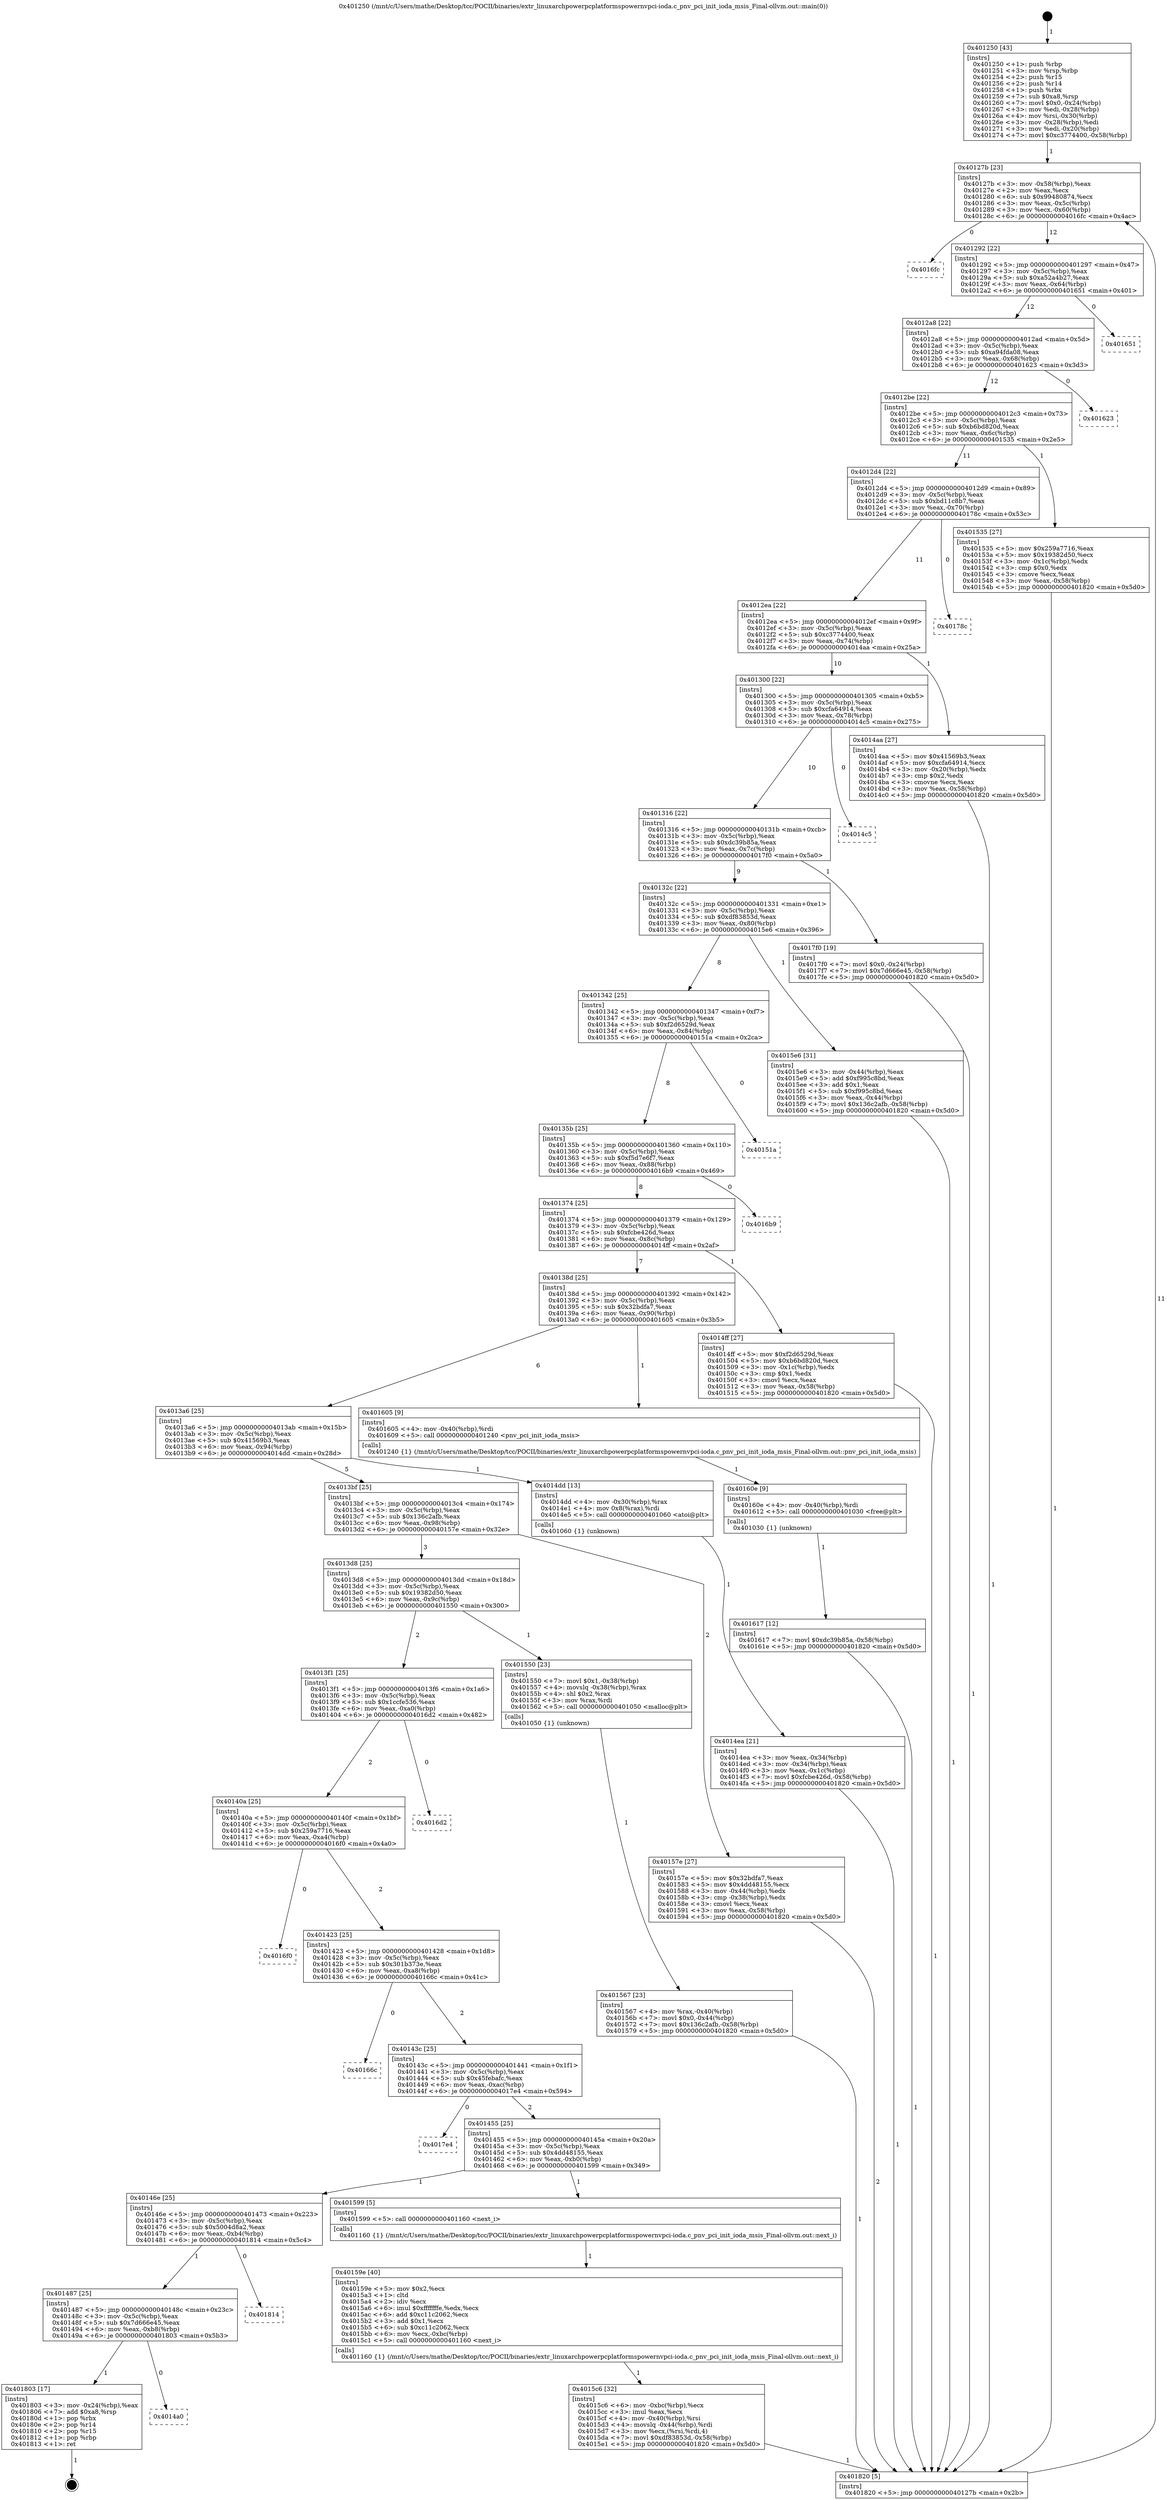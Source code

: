 digraph "0x401250" {
  label = "0x401250 (/mnt/c/Users/mathe/Desktop/tcc/POCII/binaries/extr_linuxarchpowerpcplatformspowernvpci-ioda.c_pnv_pci_init_ioda_msis_Final-ollvm.out::main(0))"
  labelloc = "t"
  node[shape=record]

  Entry [label="",width=0.3,height=0.3,shape=circle,fillcolor=black,style=filled]
  "0x40127b" [label="{
     0x40127b [23]\l
     | [instrs]\l
     &nbsp;&nbsp;0x40127b \<+3\>: mov -0x58(%rbp),%eax\l
     &nbsp;&nbsp;0x40127e \<+2\>: mov %eax,%ecx\l
     &nbsp;&nbsp;0x401280 \<+6\>: sub $0x99480874,%ecx\l
     &nbsp;&nbsp;0x401286 \<+3\>: mov %eax,-0x5c(%rbp)\l
     &nbsp;&nbsp;0x401289 \<+3\>: mov %ecx,-0x60(%rbp)\l
     &nbsp;&nbsp;0x40128c \<+6\>: je 00000000004016fc \<main+0x4ac\>\l
  }"]
  "0x4016fc" [label="{
     0x4016fc\l
  }", style=dashed]
  "0x401292" [label="{
     0x401292 [22]\l
     | [instrs]\l
     &nbsp;&nbsp;0x401292 \<+5\>: jmp 0000000000401297 \<main+0x47\>\l
     &nbsp;&nbsp;0x401297 \<+3\>: mov -0x5c(%rbp),%eax\l
     &nbsp;&nbsp;0x40129a \<+5\>: sub $0xa52a4b27,%eax\l
     &nbsp;&nbsp;0x40129f \<+3\>: mov %eax,-0x64(%rbp)\l
     &nbsp;&nbsp;0x4012a2 \<+6\>: je 0000000000401651 \<main+0x401\>\l
  }"]
  Exit [label="",width=0.3,height=0.3,shape=circle,fillcolor=black,style=filled,peripheries=2]
  "0x401651" [label="{
     0x401651\l
  }", style=dashed]
  "0x4012a8" [label="{
     0x4012a8 [22]\l
     | [instrs]\l
     &nbsp;&nbsp;0x4012a8 \<+5\>: jmp 00000000004012ad \<main+0x5d\>\l
     &nbsp;&nbsp;0x4012ad \<+3\>: mov -0x5c(%rbp),%eax\l
     &nbsp;&nbsp;0x4012b0 \<+5\>: sub $0xa94fda08,%eax\l
     &nbsp;&nbsp;0x4012b5 \<+3\>: mov %eax,-0x68(%rbp)\l
     &nbsp;&nbsp;0x4012b8 \<+6\>: je 0000000000401623 \<main+0x3d3\>\l
  }"]
  "0x4014a0" [label="{
     0x4014a0\l
  }", style=dashed]
  "0x401623" [label="{
     0x401623\l
  }", style=dashed]
  "0x4012be" [label="{
     0x4012be [22]\l
     | [instrs]\l
     &nbsp;&nbsp;0x4012be \<+5\>: jmp 00000000004012c3 \<main+0x73\>\l
     &nbsp;&nbsp;0x4012c3 \<+3\>: mov -0x5c(%rbp),%eax\l
     &nbsp;&nbsp;0x4012c6 \<+5\>: sub $0xb6bd820d,%eax\l
     &nbsp;&nbsp;0x4012cb \<+3\>: mov %eax,-0x6c(%rbp)\l
     &nbsp;&nbsp;0x4012ce \<+6\>: je 0000000000401535 \<main+0x2e5\>\l
  }"]
  "0x401803" [label="{
     0x401803 [17]\l
     | [instrs]\l
     &nbsp;&nbsp;0x401803 \<+3\>: mov -0x24(%rbp),%eax\l
     &nbsp;&nbsp;0x401806 \<+7\>: add $0xa8,%rsp\l
     &nbsp;&nbsp;0x40180d \<+1\>: pop %rbx\l
     &nbsp;&nbsp;0x40180e \<+2\>: pop %r14\l
     &nbsp;&nbsp;0x401810 \<+2\>: pop %r15\l
     &nbsp;&nbsp;0x401812 \<+1\>: pop %rbp\l
     &nbsp;&nbsp;0x401813 \<+1\>: ret\l
  }"]
  "0x401535" [label="{
     0x401535 [27]\l
     | [instrs]\l
     &nbsp;&nbsp;0x401535 \<+5\>: mov $0x259a7716,%eax\l
     &nbsp;&nbsp;0x40153a \<+5\>: mov $0x19382d50,%ecx\l
     &nbsp;&nbsp;0x40153f \<+3\>: mov -0x1c(%rbp),%edx\l
     &nbsp;&nbsp;0x401542 \<+3\>: cmp $0x0,%edx\l
     &nbsp;&nbsp;0x401545 \<+3\>: cmove %ecx,%eax\l
     &nbsp;&nbsp;0x401548 \<+3\>: mov %eax,-0x58(%rbp)\l
     &nbsp;&nbsp;0x40154b \<+5\>: jmp 0000000000401820 \<main+0x5d0\>\l
  }"]
  "0x4012d4" [label="{
     0x4012d4 [22]\l
     | [instrs]\l
     &nbsp;&nbsp;0x4012d4 \<+5\>: jmp 00000000004012d9 \<main+0x89\>\l
     &nbsp;&nbsp;0x4012d9 \<+3\>: mov -0x5c(%rbp),%eax\l
     &nbsp;&nbsp;0x4012dc \<+5\>: sub $0xbd11c8b7,%eax\l
     &nbsp;&nbsp;0x4012e1 \<+3\>: mov %eax,-0x70(%rbp)\l
     &nbsp;&nbsp;0x4012e4 \<+6\>: je 000000000040178c \<main+0x53c\>\l
  }"]
  "0x401487" [label="{
     0x401487 [25]\l
     | [instrs]\l
     &nbsp;&nbsp;0x401487 \<+5\>: jmp 000000000040148c \<main+0x23c\>\l
     &nbsp;&nbsp;0x40148c \<+3\>: mov -0x5c(%rbp),%eax\l
     &nbsp;&nbsp;0x40148f \<+5\>: sub $0x7d666e45,%eax\l
     &nbsp;&nbsp;0x401494 \<+6\>: mov %eax,-0xb8(%rbp)\l
     &nbsp;&nbsp;0x40149a \<+6\>: je 0000000000401803 \<main+0x5b3\>\l
  }"]
  "0x40178c" [label="{
     0x40178c\l
  }", style=dashed]
  "0x4012ea" [label="{
     0x4012ea [22]\l
     | [instrs]\l
     &nbsp;&nbsp;0x4012ea \<+5\>: jmp 00000000004012ef \<main+0x9f\>\l
     &nbsp;&nbsp;0x4012ef \<+3\>: mov -0x5c(%rbp),%eax\l
     &nbsp;&nbsp;0x4012f2 \<+5\>: sub $0xc3774400,%eax\l
     &nbsp;&nbsp;0x4012f7 \<+3\>: mov %eax,-0x74(%rbp)\l
     &nbsp;&nbsp;0x4012fa \<+6\>: je 00000000004014aa \<main+0x25a\>\l
  }"]
  "0x401814" [label="{
     0x401814\l
  }", style=dashed]
  "0x4014aa" [label="{
     0x4014aa [27]\l
     | [instrs]\l
     &nbsp;&nbsp;0x4014aa \<+5\>: mov $0x41569b3,%eax\l
     &nbsp;&nbsp;0x4014af \<+5\>: mov $0xcfa64914,%ecx\l
     &nbsp;&nbsp;0x4014b4 \<+3\>: mov -0x20(%rbp),%edx\l
     &nbsp;&nbsp;0x4014b7 \<+3\>: cmp $0x2,%edx\l
     &nbsp;&nbsp;0x4014ba \<+3\>: cmovne %ecx,%eax\l
     &nbsp;&nbsp;0x4014bd \<+3\>: mov %eax,-0x58(%rbp)\l
     &nbsp;&nbsp;0x4014c0 \<+5\>: jmp 0000000000401820 \<main+0x5d0\>\l
  }"]
  "0x401300" [label="{
     0x401300 [22]\l
     | [instrs]\l
     &nbsp;&nbsp;0x401300 \<+5\>: jmp 0000000000401305 \<main+0xb5\>\l
     &nbsp;&nbsp;0x401305 \<+3\>: mov -0x5c(%rbp),%eax\l
     &nbsp;&nbsp;0x401308 \<+5\>: sub $0xcfa64914,%eax\l
     &nbsp;&nbsp;0x40130d \<+3\>: mov %eax,-0x78(%rbp)\l
     &nbsp;&nbsp;0x401310 \<+6\>: je 00000000004014c5 \<main+0x275\>\l
  }"]
  "0x401820" [label="{
     0x401820 [5]\l
     | [instrs]\l
     &nbsp;&nbsp;0x401820 \<+5\>: jmp 000000000040127b \<main+0x2b\>\l
  }"]
  "0x401250" [label="{
     0x401250 [43]\l
     | [instrs]\l
     &nbsp;&nbsp;0x401250 \<+1\>: push %rbp\l
     &nbsp;&nbsp;0x401251 \<+3\>: mov %rsp,%rbp\l
     &nbsp;&nbsp;0x401254 \<+2\>: push %r15\l
     &nbsp;&nbsp;0x401256 \<+2\>: push %r14\l
     &nbsp;&nbsp;0x401258 \<+1\>: push %rbx\l
     &nbsp;&nbsp;0x401259 \<+7\>: sub $0xa8,%rsp\l
     &nbsp;&nbsp;0x401260 \<+7\>: movl $0x0,-0x24(%rbp)\l
     &nbsp;&nbsp;0x401267 \<+3\>: mov %edi,-0x28(%rbp)\l
     &nbsp;&nbsp;0x40126a \<+4\>: mov %rsi,-0x30(%rbp)\l
     &nbsp;&nbsp;0x40126e \<+3\>: mov -0x28(%rbp),%edi\l
     &nbsp;&nbsp;0x401271 \<+3\>: mov %edi,-0x20(%rbp)\l
     &nbsp;&nbsp;0x401274 \<+7\>: movl $0xc3774400,-0x58(%rbp)\l
  }"]
  "0x401617" [label="{
     0x401617 [12]\l
     | [instrs]\l
     &nbsp;&nbsp;0x401617 \<+7\>: movl $0xdc39b85a,-0x58(%rbp)\l
     &nbsp;&nbsp;0x40161e \<+5\>: jmp 0000000000401820 \<main+0x5d0\>\l
  }"]
  "0x4014c5" [label="{
     0x4014c5\l
  }", style=dashed]
  "0x401316" [label="{
     0x401316 [22]\l
     | [instrs]\l
     &nbsp;&nbsp;0x401316 \<+5\>: jmp 000000000040131b \<main+0xcb\>\l
     &nbsp;&nbsp;0x40131b \<+3\>: mov -0x5c(%rbp),%eax\l
     &nbsp;&nbsp;0x40131e \<+5\>: sub $0xdc39b85a,%eax\l
     &nbsp;&nbsp;0x401323 \<+3\>: mov %eax,-0x7c(%rbp)\l
     &nbsp;&nbsp;0x401326 \<+6\>: je 00000000004017f0 \<main+0x5a0\>\l
  }"]
  "0x40160e" [label="{
     0x40160e [9]\l
     | [instrs]\l
     &nbsp;&nbsp;0x40160e \<+4\>: mov -0x40(%rbp),%rdi\l
     &nbsp;&nbsp;0x401612 \<+5\>: call 0000000000401030 \<free@plt\>\l
     | [calls]\l
     &nbsp;&nbsp;0x401030 \{1\} (unknown)\l
  }"]
  "0x4017f0" [label="{
     0x4017f0 [19]\l
     | [instrs]\l
     &nbsp;&nbsp;0x4017f0 \<+7\>: movl $0x0,-0x24(%rbp)\l
     &nbsp;&nbsp;0x4017f7 \<+7\>: movl $0x7d666e45,-0x58(%rbp)\l
     &nbsp;&nbsp;0x4017fe \<+5\>: jmp 0000000000401820 \<main+0x5d0\>\l
  }"]
  "0x40132c" [label="{
     0x40132c [22]\l
     | [instrs]\l
     &nbsp;&nbsp;0x40132c \<+5\>: jmp 0000000000401331 \<main+0xe1\>\l
     &nbsp;&nbsp;0x401331 \<+3\>: mov -0x5c(%rbp),%eax\l
     &nbsp;&nbsp;0x401334 \<+5\>: sub $0xdf83853d,%eax\l
     &nbsp;&nbsp;0x401339 \<+3\>: mov %eax,-0x80(%rbp)\l
     &nbsp;&nbsp;0x40133c \<+6\>: je 00000000004015e6 \<main+0x396\>\l
  }"]
  "0x4015c6" [label="{
     0x4015c6 [32]\l
     | [instrs]\l
     &nbsp;&nbsp;0x4015c6 \<+6\>: mov -0xbc(%rbp),%ecx\l
     &nbsp;&nbsp;0x4015cc \<+3\>: imul %eax,%ecx\l
     &nbsp;&nbsp;0x4015cf \<+4\>: mov -0x40(%rbp),%rsi\l
     &nbsp;&nbsp;0x4015d3 \<+4\>: movslq -0x44(%rbp),%rdi\l
     &nbsp;&nbsp;0x4015d7 \<+3\>: mov %ecx,(%rsi,%rdi,4)\l
     &nbsp;&nbsp;0x4015da \<+7\>: movl $0xdf83853d,-0x58(%rbp)\l
     &nbsp;&nbsp;0x4015e1 \<+5\>: jmp 0000000000401820 \<main+0x5d0\>\l
  }"]
  "0x4015e6" [label="{
     0x4015e6 [31]\l
     | [instrs]\l
     &nbsp;&nbsp;0x4015e6 \<+3\>: mov -0x44(%rbp),%eax\l
     &nbsp;&nbsp;0x4015e9 \<+5\>: add $0xf995c8bd,%eax\l
     &nbsp;&nbsp;0x4015ee \<+3\>: add $0x1,%eax\l
     &nbsp;&nbsp;0x4015f1 \<+5\>: sub $0xf995c8bd,%eax\l
     &nbsp;&nbsp;0x4015f6 \<+3\>: mov %eax,-0x44(%rbp)\l
     &nbsp;&nbsp;0x4015f9 \<+7\>: movl $0x136c2afb,-0x58(%rbp)\l
     &nbsp;&nbsp;0x401600 \<+5\>: jmp 0000000000401820 \<main+0x5d0\>\l
  }"]
  "0x401342" [label="{
     0x401342 [25]\l
     | [instrs]\l
     &nbsp;&nbsp;0x401342 \<+5\>: jmp 0000000000401347 \<main+0xf7\>\l
     &nbsp;&nbsp;0x401347 \<+3\>: mov -0x5c(%rbp),%eax\l
     &nbsp;&nbsp;0x40134a \<+5\>: sub $0xf2d6529d,%eax\l
     &nbsp;&nbsp;0x40134f \<+6\>: mov %eax,-0x84(%rbp)\l
     &nbsp;&nbsp;0x401355 \<+6\>: je 000000000040151a \<main+0x2ca\>\l
  }"]
  "0x40159e" [label="{
     0x40159e [40]\l
     | [instrs]\l
     &nbsp;&nbsp;0x40159e \<+5\>: mov $0x2,%ecx\l
     &nbsp;&nbsp;0x4015a3 \<+1\>: cltd\l
     &nbsp;&nbsp;0x4015a4 \<+2\>: idiv %ecx\l
     &nbsp;&nbsp;0x4015a6 \<+6\>: imul $0xfffffffe,%edx,%ecx\l
     &nbsp;&nbsp;0x4015ac \<+6\>: add $0xc11c2062,%ecx\l
     &nbsp;&nbsp;0x4015b2 \<+3\>: add $0x1,%ecx\l
     &nbsp;&nbsp;0x4015b5 \<+6\>: sub $0xc11c2062,%ecx\l
     &nbsp;&nbsp;0x4015bb \<+6\>: mov %ecx,-0xbc(%rbp)\l
     &nbsp;&nbsp;0x4015c1 \<+5\>: call 0000000000401160 \<next_i\>\l
     | [calls]\l
     &nbsp;&nbsp;0x401160 \{1\} (/mnt/c/Users/mathe/Desktop/tcc/POCII/binaries/extr_linuxarchpowerpcplatformspowernvpci-ioda.c_pnv_pci_init_ioda_msis_Final-ollvm.out::next_i)\l
  }"]
  "0x40151a" [label="{
     0x40151a\l
  }", style=dashed]
  "0x40135b" [label="{
     0x40135b [25]\l
     | [instrs]\l
     &nbsp;&nbsp;0x40135b \<+5\>: jmp 0000000000401360 \<main+0x110\>\l
     &nbsp;&nbsp;0x401360 \<+3\>: mov -0x5c(%rbp),%eax\l
     &nbsp;&nbsp;0x401363 \<+5\>: sub $0xf5d7e6f7,%eax\l
     &nbsp;&nbsp;0x401368 \<+6\>: mov %eax,-0x88(%rbp)\l
     &nbsp;&nbsp;0x40136e \<+6\>: je 00000000004016b9 \<main+0x469\>\l
  }"]
  "0x40146e" [label="{
     0x40146e [25]\l
     | [instrs]\l
     &nbsp;&nbsp;0x40146e \<+5\>: jmp 0000000000401473 \<main+0x223\>\l
     &nbsp;&nbsp;0x401473 \<+3\>: mov -0x5c(%rbp),%eax\l
     &nbsp;&nbsp;0x401476 \<+5\>: sub $0x5004d8a2,%eax\l
     &nbsp;&nbsp;0x40147b \<+6\>: mov %eax,-0xb4(%rbp)\l
     &nbsp;&nbsp;0x401481 \<+6\>: je 0000000000401814 \<main+0x5c4\>\l
  }"]
  "0x4016b9" [label="{
     0x4016b9\l
  }", style=dashed]
  "0x401374" [label="{
     0x401374 [25]\l
     | [instrs]\l
     &nbsp;&nbsp;0x401374 \<+5\>: jmp 0000000000401379 \<main+0x129\>\l
     &nbsp;&nbsp;0x401379 \<+3\>: mov -0x5c(%rbp),%eax\l
     &nbsp;&nbsp;0x40137c \<+5\>: sub $0xfcbe426d,%eax\l
     &nbsp;&nbsp;0x401381 \<+6\>: mov %eax,-0x8c(%rbp)\l
     &nbsp;&nbsp;0x401387 \<+6\>: je 00000000004014ff \<main+0x2af\>\l
  }"]
  "0x401599" [label="{
     0x401599 [5]\l
     | [instrs]\l
     &nbsp;&nbsp;0x401599 \<+5\>: call 0000000000401160 \<next_i\>\l
     | [calls]\l
     &nbsp;&nbsp;0x401160 \{1\} (/mnt/c/Users/mathe/Desktop/tcc/POCII/binaries/extr_linuxarchpowerpcplatformspowernvpci-ioda.c_pnv_pci_init_ioda_msis_Final-ollvm.out::next_i)\l
  }"]
  "0x4014ff" [label="{
     0x4014ff [27]\l
     | [instrs]\l
     &nbsp;&nbsp;0x4014ff \<+5\>: mov $0xf2d6529d,%eax\l
     &nbsp;&nbsp;0x401504 \<+5\>: mov $0xb6bd820d,%ecx\l
     &nbsp;&nbsp;0x401509 \<+3\>: mov -0x1c(%rbp),%edx\l
     &nbsp;&nbsp;0x40150c \<+3\>: cmp $0x1,%edx\l
     &nbsp;&nbsp;0x40150f \<+3\>: cmovl %ecx,%eax\l
     &nbsp;&nbsp;0x401512 \<+3\>: mov %eax,-0x58(%rbp)\l
     &nbsp;&nbsp;0x401515 \<+5\>: jmp 0000000000401820 \<main+0x5d0\>\l
  }"]
  "0x40138d" [label="{
     0x40138d [25]\l
     | [instrs]\l
     &nbsp;&nbsp;0x40138d \<+5\>: jmp 0000000000401392 \<main+0x142\>\l
     &nbsp;&nbsp;0x401392 \<+3\>: mov -0x5c(%rbp),%eax\l
     &nbsp;&nbsp;0x401395 \<+5\>: sub $0x32bdfa7,%eax\l
     &nbsp;&nbsp;0x40139a \<+6\>: mov %eax,-0x90(%rbp)\l
     &nbsp;&nbsp;0x4013a0 \<+6\>: je 0000000000401605 \<main+0x3b5\>\l
  }"]
  "0x401455" [label="{
     0x401455 [25]\l
     | [instrs]\l
     &nbsp;&nbsp;0x401455 \<+5\>: jmp 000000000040145a \<main+0x20a\>\l
     &nbsp;&nbsp;0x40145a \<+3\>: mov -0x5c(%rbp),%eax\l
     &nbsp;&nbsp;0x40145d \<+5\>: sub $0x4dd48155,%eax\l
     &nbsp;&nbsp;0x401462 \<+6\>: mov %eax,-0xb0(%rbp)\l
     &nbsp;&nbsp;0x401468 \<+6\>: je 0000000000401599 \<main+0x349\>\l
  }"]
  "0x401605" [label="{
     0x401605 [9]\l
     | [instrs]\l
     &nbsp;&nbsp;0x401605 \<+4\>: mov -0x40(%rbp),%rdi\l
     &nbsp;&nbsp;0x401609 \<+5\>: call 0000000000401240 \<pnv_pci_init_ioda_msis\>\l
     | [calls]\l
     &nbsp;&nbsp;0x401240 \{1\} (/mnt/c/Users/mathe/Desktop/tcc/POCII/binaries/extr_linuxarchpowerpcplatformspowernvpci-ioda.c_pnv_pci_init_ioda_msis_Final-ollvm.out::pnv_pci_init_ioda_msis)\l
  }"]
  "0x4013a6" [label="{
     0x4013a6 [25]\l
     | [instrs]\l
     &nbsp;&nbsp;0x4013a6 \<+5\>: jmp 00000000004013ab \<main+0x15b\>\l
     &nbsp;&nbsp;0x4013ab \<+3\>: mov -0x5c(%rbp),%eax\l
     &nbsp;&nbsp;0x4013ae \<+5\>: sub $0x41569b3,%eax\l
     &nbsp;&nbsp;0x4013b3 \<+6\>: mov %eax,-0x94(%rbp)\l
     &nbsp;&nbsp;0x4013b9 \<+6\>: je 00000000004014dd \<main+0x28d\>\l
  }"]
  "0x4017e4" [label="{
     0x4017e4\l
  }", style=dashed]
  "0x4014dd" [label="{
     0x4014dd [13]\l
     | [instrs]\l
     &nbsp;&nbsp;0x4014dd \<+4\>: mov -0x30(%rbp),%rax\l
     &nbsp;&nbsp;0x4014e1 \<+4\>: mov 0x8(%rax),%rdi\l
     &nbsp;&nbsp;0x4014e5 \<+5\>: call 0000000000401060 \<atoi@plt\>\l
     | [calls]\l
     &nbsp;&nbsp;0x401060 \{1\} (unknown)\l
  }"]
  "0x4013bf" [label="{
     0x4013bf [25]\l
     | [instrs]\l
     &nbsp;&nbsp;0x4013bf \<+5\>: jmp 00000000004013c4 \<main+0x174\>\l
     &nbsp;&nbsp;0x4013c4 \<+3\>: mov -0x5c(%rbp),%eax\l
     &nbsp;&nbsp;0x4013c7 \<+5\>: sub $0x136c2afb,%eax\l
     &nbsp;&nbsp;0x4013cc \<+6\>: mov %eax,-0x98(%rbp)\l
     &nbsp;&nbsp;0x4013d2 \<+6\>: je 000000000040157e \<main+0x32e\>\l
  }"]
  "0x4014ea" [label="{
     0x4014ea [21]\l
     | [instrs]\l
     &nbsp;&nbsp;0x4014ea \<+3\>: mov %eax,-0x34(%rbp)\l
     &nbsp;&nbsp;0x4014ed \<+3\>: mov -0x34(%rbp),%eax\l
     &nbsp;&nbsp;0x4014f0 \<+3\>: mov %eax,-0x1c(%rbp)\l
     &nbsp;&nbsp;0x4014f3 \<+7\>: movl $0xfcbe426d,-0x58(%rbp)\l
     &nbsp;&nbsp;0x4014fa \<+5\>: jmp 0000000000401820 \<main+0x5d0\>\l
  }"]
  "0x40143c" [label="{
     0x40143c [25]\l
     | [instrs]\l
     &nbsp;&nbsp;0x40143c \<+5\>: jmp 0000000000401441 \<main+0x1f1\>\l
     &nbsp;&nbsp;0x401441 \<+3\>: mov -0x5c(%rbp),%eax\l
     &nbsp;&nbsp;0x401444 \<+5\>: sub $0x45febafc,%eax\l
     &nbsp;&nbsp;0x401449 \<+6\>: mov %eax,-0xac(%rbp)\l
     &nbsp;&nbsp;0x40144f \<+6\>: je 00000000004017e4 \<main+0x594\>\l
  }"]
  "0x40157e" [label="{
     0x40157e [27]\l
     | [instrs]\l
     &nbsp;&nbsp;0x40157e \<+5\>: mov $0x32bdfa7,%eax\l
     &nbsp;&nbsp;0x401583 \<+5\>: mov $0x4dd48155,%ecx\l
     &nbsp;&nbsp;0x401588 \<+3\>: mov -0x44(%rbp),%edx\l
     &nbsp;&nbsp;0x40158b \<+3\>: cmp -0x38(%rbp),%edx\l
     &nbsp;&nbsp;0x40158e \<+3\>: cmovl %ecx,%eax\l
     &nbsp;&nbsp;0x401591 \<+3\>: mov %eax,-0x58(%rbp)\l
     &nbsp;&nbsp;0x401594 \<+5\>: jmp 0000000000401820 \<main+0x5d0\>\l
  }"]
  "0x4013d8" [label="{
     0x4013d8 [25]\l
     | [instrs]\l
     &nbsp;&nbsp;0x4013d8 \<+5\>: jmp 00000000004013dd \<main+0x18d\>\l
     &nbsp;&nbsp;0x4013dd \<+3\>: mov -0x5c(%rbp),%eax\l
     &nbsp;&nbsp;0x4013e0 \<+5\>: sub $0x19382d50,%eax\l
     &nbsp;&nbsp;0x4013e5 \<+6\>: mov %eax,-0x9c(%rbp)\l
     &nbsp;&nbsp;0x4013eb \<+6\>: je 0000000000401550 \<main+0x300\>\l
  }"]
  "0x40166c" [label="{
     0x40166c\l
  }", style=dashed]
  "0x401550" [label="{
     0x401550 [23]\l
     | [instrs]\l
     &nbsp;&nbsp;0x401550 \<+7\>: movl $0x1,-0x38(%rbp)\l
     &nbsp;&nbsp;0x401557 \<+4\>: movslq -0x38(%rbp),%rax\l
     &nbsp;&nbsp;0x40155b \<+4\>: shl $0x2,%rax\l
     &nbsp;&nbsp;0x40155f \<+3\>: mov %rax,%rdi\l
     &nbsp;&nbsp;0x401562 \<+5\>: call 0000000000401050 \<malloc@plt\>\l
     | [calls]\l
     &nbsp;&nbsp;0x401050 \{1\} (unknown)\l
  }"]
  "0x4013f1" [label="{
     0x4013f1 [25]\l
     | [instrs]\l
     &nbsp;&nbsp;0x4013f1 \<+5\>: jmp 00000000004013f6 \<main+0x1a6\>\l
     &nbsp;&nbsp;0x4013f6 \<+3\>: mov -0x5c(%rbp),%eax\l
     &nbsp;&nbsp;0x4013f9 \<+5\>: sub $0x1ccfe536,%eax\l
     &nbsp;&nbsp;0x4013fe \<+6\>: mov %eax,-0xa0(%rbp)\l
     &nbsp;&nbsp;0x401404 \<+6\>: je 00000000004016d2 \<main+0x482\>\l
  }"]
  "0x401567" [label="{
     0x401567 [23]\l
     | [instrs]\l
     &nbsp;&nbsp;0x401567 \<+4\>: mov %rax,-0x40(%rbp)\l
     &nbsp;&nbsp;0x40156b \<+7\>: movl $0x0,-0x44(%rbp)\l
     &nbsp;&nbsp;0x401572 \<+7\>: movl $0x136c2afb,-0x58(%rbp)\l
     &nbsp;&nbsp;0x401579 \<+5\>: jmp 0000000000401820 \<main+0x5d0\>\l
  }"]
  "0x401423" [label="{
     0x401423 [25]\l
     | [instrs]\l
     &nbsp;&nbsp;0x401423 \<+5\>: jmp 0000000000401428 \<main+0x1d8\>\l
     &nbsp;&nbsp;0x401428 \<+3\>: mov -0x5c(%rbp),%eax\l
     &nbsp;&nbsp;0x40142b \<+5\>: sub $0x301b373e,%eax\l
     &nbsp;&nbsp;0x401430 \<+6\>: mov %eax,-0xa8(%rbp)\l
     &nbsp;&nbsp;0x401436 \<+6\>: je 000000000040166c \<main+0x41c\>\l
  }"]
  "0x4016d2" [label="{
     0x4016d2\l
  }", style=dashed]
  "0x40140a" [label="{
     0x40140a [25]\l
     | [instrs]\l
     &nbsp;&nbsp;0x40140a \<+5\>: jmp 000000000040140f \<main+0x1bf\>\l
     &nbsp;&nbsp;0x40140f \<+3\>: mov -0x5c(%rbp),%eax\l
     &nbsp;&nbsp;0x401412 \<+5\>: sub $0x259a7716,%eax\l
     &nbsp;&nbsp;0x401417 \<+6\>: mov %eax,-0xa4(%rbp)\l
     &nbsp;&nbsp;0x40141d \<+6\>: je 00000000004016f0 \<main+0x4a0\>\l
  }"]
  "0x4016f0" [label="{
     0x4016f0\l
  }", style=dashed]
  Entry -> "0x401250" [label=" 1"]
  "0x40127b" -> "0x4016fc" [label=" 0"]
  "0x40127b" -> "0x401292" [label=" 12"]
  "0x401803" -> Exit [label=" 1"]
  "0x401292" -> "0x401651" [label=" 0"]
  "0x401292" -> "0x4012a8" [label=" 12"]
  "0x401487" -> "0x4014a0" [label=" 0"]
  "0x4012a8" -> "0x401623" [label=" 0"]
  "0x4012a8" -> "0x4012be" [label=" 12"]
  "0x401487" -> "0x401803" [label=" 1"]
  "0x4012be" -> "0x401535" [label=" 1"]
  "0x4012be" -> "0x4012d4" [label=" 11"]
  "0x40146e" -> "0x401487" [label=" 1"]
  "0x4012d4" -> "0x40178c" [label=" 0"]
  "0x4012d4" -> "0x4012ea" [label=" 11"]
  "0x40146e" -> "0x401814" [label=" 0"]
  "0x4012ea" -> "0x4014aa" [label=" 1"]
  "0x4012ea" -> "0x401300" [label=" 10"]
  "0x4014aa" -> "0x401820" [label=" 1"]
  "0x401250" -> "0x40127b" [label=" 1"]
  "0x401820" -> "0x40127b" [label=" 11"]
  "0x4017f0" -> "0x401820" [label=" 1"]
  "0x401300" -> "0x4014c5" [label=" 0"]
  "0x401300" -> "0x401316" [label=" 10"]
  "0x401617" -> "0x401820" [label=" 1"]
  "0x401316" -> "0x4017f0" [label=" 1"]
  "0x401316" -> "0x40132c" [label=" 9"]
  "0x40160e" -> "0x401617" [label=" 1"]
  "0x40132c" -> "0x4015e6" [label=" 1"]
  "0x40132c" -> "0x401342" [label=" 8"]
  "0x401605" -> "0x40160e" [label=" 1"]
  "0x401342" -> "0x40151a" [label=" 0"]
  "0x401342" -> "0x40135b" [label=" 8"]
  "0x4015e6" -> "0x401820" [label=" 1"]
  "0x40135b" -> "0x4016b9" [label=" 0"]
  "0x40135b" -> "0x401374" [label=" 8"]
  "0x4015c6" -> "0x401820" [label=" 1"]
  "0x401374" -> "0x4014ff" [label=" 1"]
  "0x401374" -> "0x40138d" [label=" 7"]
  "0x40159e" -> "0x4015c6" [label=" 1"]
  "0x40138d" -> "0x401605" [label=" 1"]
  "0x40138d" -> "0x4013a6" [label=" 6"]
  "0x401455" -> "0x40146e" [label=" 1"]
  "0x4013a6" -> "0x4014dd" [label=" 1"]
  "0x4013a6" -> "0x4013bf" [label=" 5"]
  "0x4014dd" -> "0x4014ea" [label=" 1"]
  "0x4014ea" -> "0x401820" [label=" 1"]
  "0x4014ff" -> "0x401820" [label=" 1"]
  "0x401535" -> "0x401820" [label=" 1"]
  "0x401455" -> "0x401599" [label=" 1"]
  "0x4013bf" -> "0x40157e" [label=" 2"]
  "0x4013bf" -> "0x4013d8" [label=" 3"]
  "0x40143c" -> "0x401455" [label=" 2"]
  "0x4013d8" -> "0x401550" [label=" 1"]
  "0x4013d8" -> "0x4013f1" [label=" 2"]
  "0x401550" -> "0x401567" [label=" 1"]
  "0x401567" -> "0x401820" [label=" 1"]
  "0x40157e" -> "0x401820" [label=" 2"]
  "0x40143c" -> "0x4017e4" [label=" 0"]
  "0x4013f1" -> "0x4016d2" [label=" 0"]
  "0x4013f1" -> "0x40140a" [label=" 2"]
  "0x401423" -> "0x40143c" [label=" 2"]
  "0x40140a" -> "0x4016f0" [label=" 0"]
  "0x40140a" -> "0x401423" [label=" 2"]
  "0x401599" -> "0x40159e" [label=" 1"]
  "0x401423" -> "0x40166c" [label=" 0"]
}

